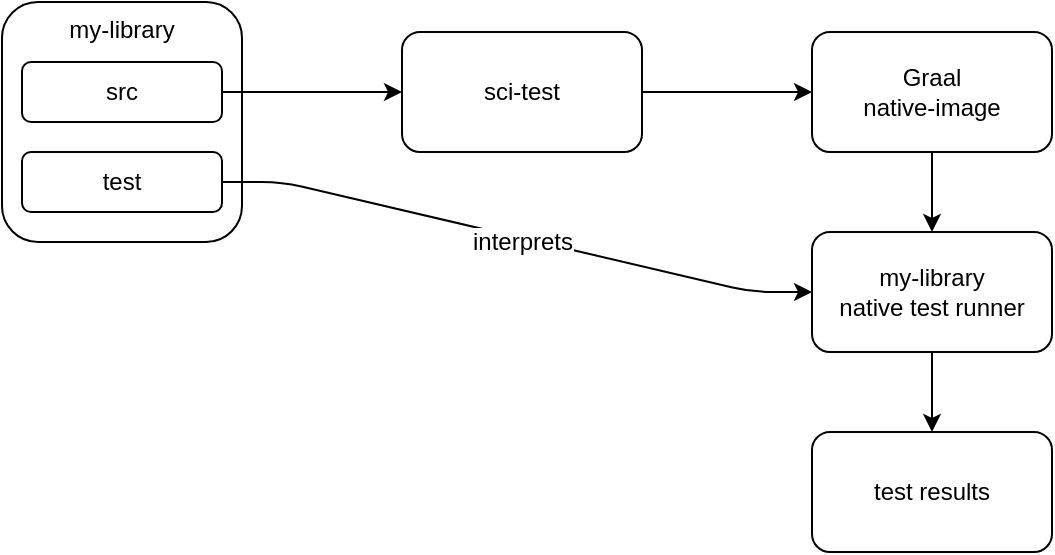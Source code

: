 <mxfile version="13.3.1" type="device"><diagram id="E3RLsKgctFYNvLKwUzFs" name="Page-1"><mxGraphModel dx="1092" dy="989" grid="1" gridSize="10" guides="1" tooltips="1" connect="1" arrows="1" fold="1" page="1" pageScale="1" pageWidth="850" pageHeight="1100" math="0" shadow="0"><root><mxCell id="0"/><mxCell id="1" parent="0"/><mxCell id="ESV5kFOYUrGLJ-Z6BLqM-5" value="sci-test" style="rounded=1;whiteSpace=wrap;html=1;" vertex="1" parent="1"><mxGeometry x="220" y="270" width="120" height="60" as="geometry"/></mxCell><mxCell id="ESV5kFOYUrGLJ-Z6BLqM-6" value="Graal&lt;br&gt;native-image" style="rounded=1;whiteSpace=wrap;html=1;" vertex="1" parent="1"><mxGeometry x="425" y="270" width="120" height="60" as="geometry"/></mxCell><mxCell id="ESV5kFOYUrGLJ-Z6BLqM-8" value="my-library" style="rounded=1;whiteSpace=wrap;html=1;verticalAlign=top;align=center;" vertex="1" parent="1"><mxGeometry x="20" y="255" width="120" height="120" as="geometry"/></mxCell><mxCell id="ESV5kFOYUrGLJ-Z6BLqM-9" value="src" style="rounded=1;whiteSpace=wrap;html=1;align=center;" vertex="1" parent="1"><mxGeometry x="30" y="285" width="100" height="30" as="geometry"/></mxCell><mxCell id="ESV5kFOYUrGLJ-Z6BLqM-11" value="test" style="rounded=1;whiteSpace=wrap;html=1;align=center;" vertex="1" parent="1"><mxGeometry x="30" y="330" width="100" height="30" as="geometry"/></mxCell><mxCell id="ESV5kFOYUrGLJ-Z6BLqM-13" value="" style="endArrow=classic;html=1;exitX=1;exitY=0.5;exitDx=0;exitDy=0;entryX=0;entryY=0.5;entryDx=0;entryDy=0;edgeStyle=entityRelationEdgeStyle;" edge="1" parent="1" source="ESV5kFOYUrGLJ-Z6BLqM-9" target="ESV5kFOYUrGLJ-Z6BLqM-5"><mxGeometry width="50" height="50" relative="1" as="geometry"><mxPoint x="360" y="560" as="sourcePoint"/><mxPoint x="410" y="510" as="targetPoint"/></mxGeometry></mxCell><mxCell id="ESV5kFOYUrGLJ-Z6BLqM-14" value="" style="endArrow=classic;html=1;exitX=1;exitY=0.5;exitDx=0;exitDy=0;entryX=0;entryY=0.5;entryDx=0;entryDy=0;" edge="1" parent="1" source="ESV5kFOYUrGLJ-Z6BLqM-5" target="ESV5kFOYUrGLJ-Z6BLqM-6"><mxGeometry width="50" height="50" relative="1" as="geometry"><mxPoint x="350" y="530" as="sourcePoint"/><mxPoint x="400" y="480" as="targetPoint"/></mxGeometry></mxCell><mxCell id="ESV5kFOYUrGLJ-Z6BLqM-15" value="my-library &lt;br&gt;native test runner" style="rounded=1;whiteSpace=wrap;html=1;align=center;" vertex="1" parent="1"><mxGeometry x="425" y="370" width="120" height="60" as="geometry"/></mxCell><mxCell id="ESV5kFOYUrGLJ-Z6BLqM-16" value="" style="endArrow=classic;html=1;exitX=0.5;exitY=1;exitDx=0;exitDy=0;entryX=0.5;entryY=0;entryDx=0;entryDy=0;" edge="1" parent="1" source="ESV5kFOYUrGLJ-Z6BLqM-6" target="ESV5kFOYUrGLJ-Z6BLqM-15"><mxGeometry width="50" height="50" relative="1" as="geometry"><mxPoint x="380" y="430" as="sourcePoint"/><mxPoint x="430" y="380" as="targetPoint"/></mxGeometry></mxCell><mxCell id="ESV5kFOYUrGLJ-Z6BLqM-17" value="" style="endArrow=classic;html=1;exitX=1;exitY=0.5;exitDx=0;exitDy=0;entryX=0;entryY=0.5;entryDx=0;entryDy=0;edgeStyle=entityRelationEdgeStyle;" edge="1" parent="1" source="ESV5kFOYUrGLJ-Z6BLqM-11" target="ESV5kFOYUrGLJ-Z6BLqM-15"><mxGeometry width="50" height="50" relative="1" as="geometry"><mxPoint x="140" y="490" as="sourcePoint"/><mxPoint x="190" y="440" as="targetPoint"/></mxGeometry></mxCell><mxCell id="ESV5kFOYUrGLJ-Z6BLqM-20" value="&lt;font style=&quot;font-size: 12px&quot;&gt;interprets&lt;/font&gt;" style="edgeLabel;html=1;align=center;verticalAlign=middle;resizable=0;points=[];" vertex="1" connectable="0" parent="ESV5kFOYUrGLJ-Z6BLqM-17"><mxGeometry x="-0.047" y="1" relative="1" as="geometry"><mxPoint x="8.77" y="4.99" as="offset"/></mxGeometry></mxCell><mxCell id="ESV5kFOYUrGLJ-Z6BLqM-18" value="test results" style="rounded=1;whiteSpace=wrap;html=1;align=center;" vertex="1" parent="1"><mxGeometry x="425" y="470" width="120" height="60" as="geometry"/></mxCell><mxCell id="ESV5kFOYUrGLJ-Z6BLqM-19" value="" style="endArrow=classic;html=1;exitX=0.5;exitY=1;exitDx=0;exitDy=0;entryX=0.5;entryY=0;entryDx=0;entryDy=0;" edge="1" parent="1" source="ESV5kFOYUrGLJ-Z6BLqM-15" target="ESV5kFOYUrGLJ-Z6BLqM-18"><mxGeometry width="50" height="50" relative="1" as="geometry"><mxPoint x="500" y="580" as="sourcePoint"/><mxPoint x="550" y="530" as="targetPoint"/></mxGeometry></mxCell></root></mxGraphModel></diagram></mxfile>